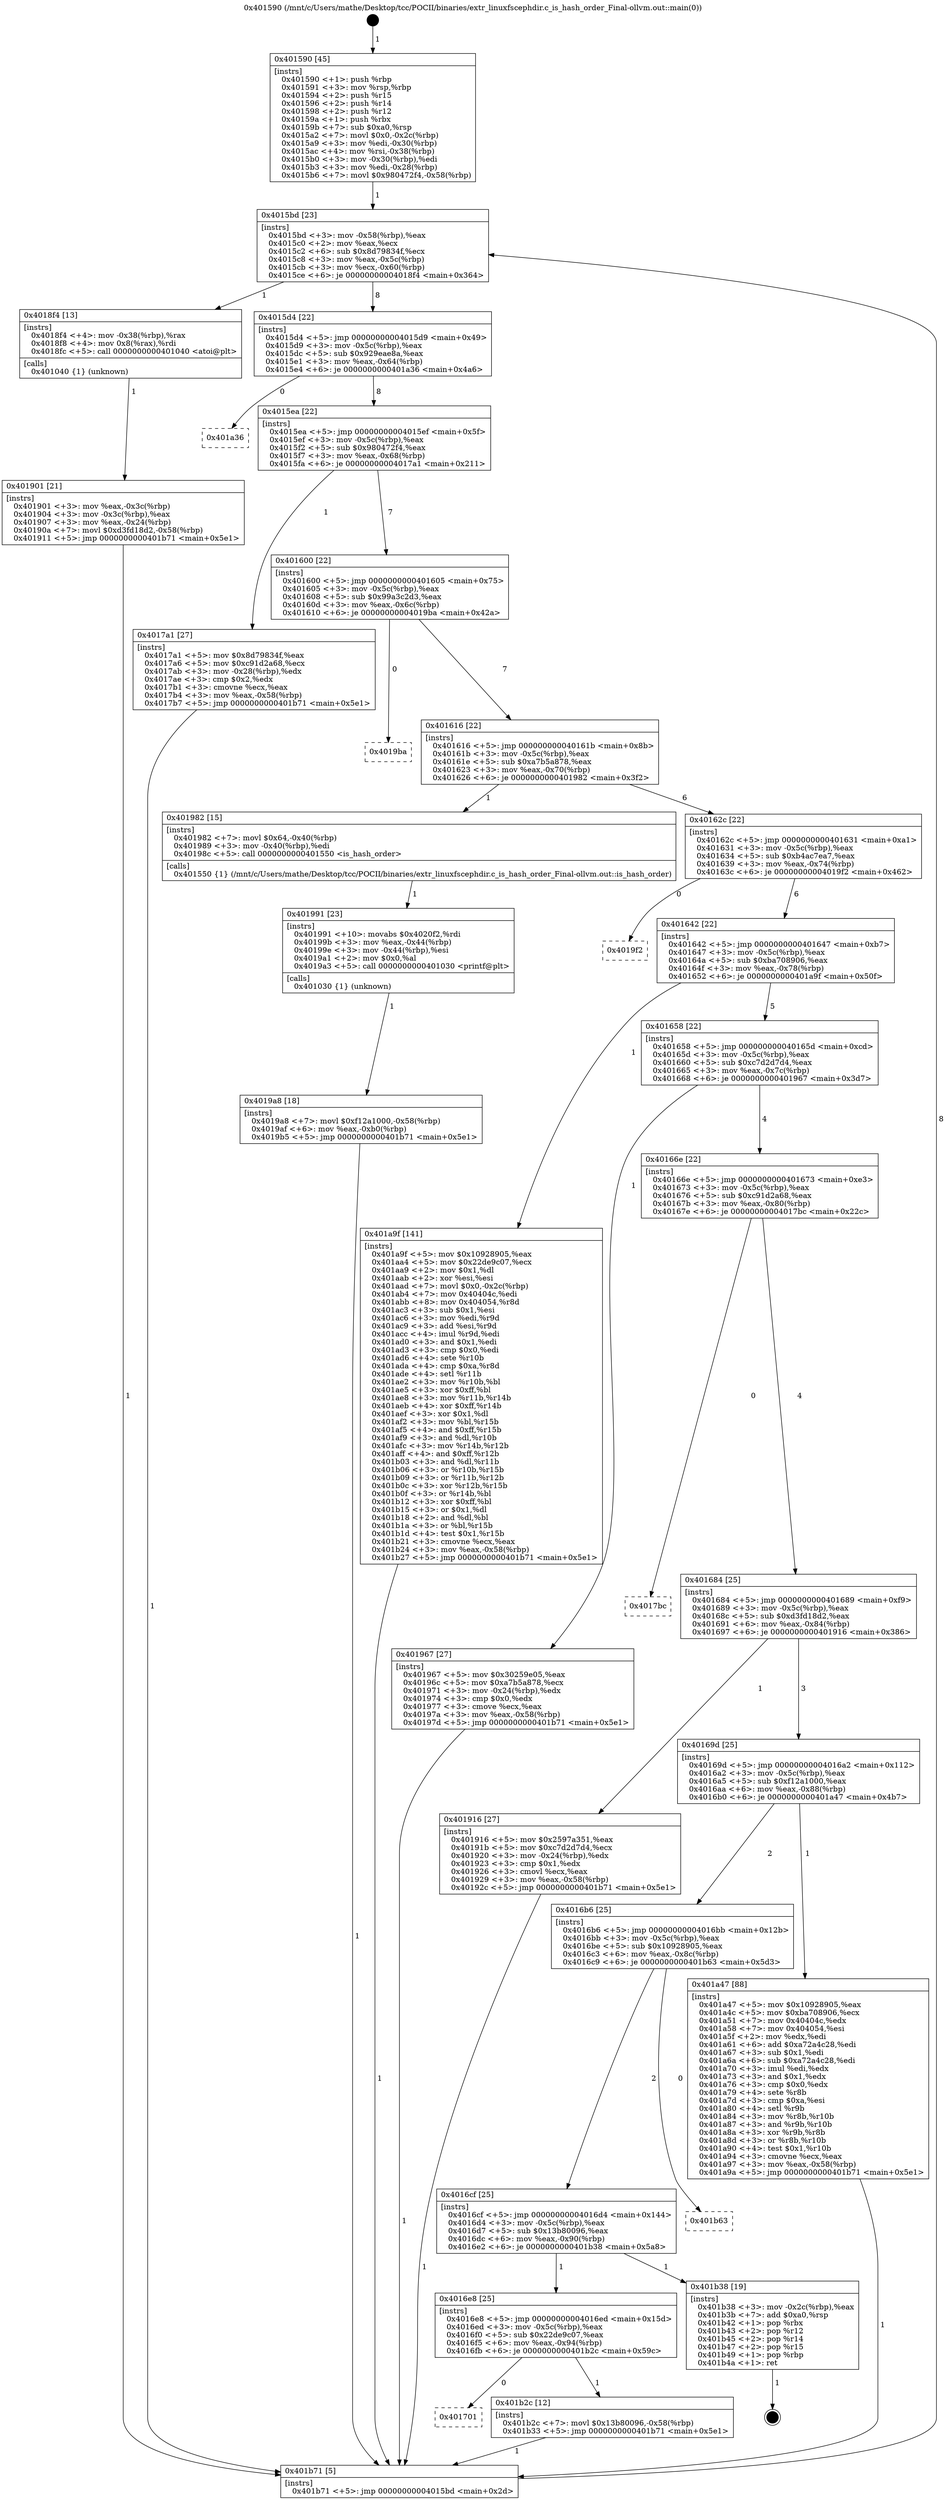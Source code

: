 digraph "0x401590" {
  label = "0x401590 (/mnt/c/Users/mathe/Desktop/tcc/POCII/binaries/extr_linuxfscephdir.c_is_hash_order_Final-ollvm.out::main(0))"
  labelloc = "t"
  node[shape=record]

  Entry [label="",width=0.3,height=0.3,shape=circle,fillcolor=black,style=filled]
  "0x4015bd" [label="{
     0x4015bd [23]\l
     | [instrs]\l
     &nbsp;&nbsp;0x4015bd \<+3\>: mov -0x58(%rbp),%eax\l
     &nbsp;&nbsp;0x4015c0 \<+2\>: mov %eax,%ecx\l
     &nbsp;&nbsp;0x4015c2 \<+6\>: sub $0x8d79834f,%ecx\l
     &nbsp;&nbsp;0x4015c8 \<+3\>: mov %eax,-0x5c(%rbp)\l
     &nbsp;&nbsp;0x4015cb \<+3\>: mov %ecx,-0x60(%rbp)\l
     &nbsp;&nbsp;0x4015ce \<+6\>: je 00000000004018f4 \<main+0x364\>\l
  }"]
  "0x4018f4" [label="{
     0x4018f4 [13]\l
     | [instrs]\l
     &nbsp;&nbsp;0x4018f4 \<+4\>: mov -0x38(%rbp),%rax\l
     &nbsp;&nbsp;0x4018f8 \<+4\>: mov 0x8(%rax),%rdi\l
     &nbsp;&nbsp;0x4018fc \<+5\>: call 0000000000401040 \<atoi@plt\>\l
     | [calls]\l
     &nbsp;&nbsp;0x401040 \{1\} (unknown)\l
  }"]
  "0x4015d4" [label="{
     0x4015d4 [22]\l
     | [instrs]\l
     &nbsp;&nbsp;0x4015d4 \<+5\>: jmp 00000000004015d9 \<main+0x49\>\l
     &nbsp;&nbsp;0x4015d9 \<+3\>: mov -0x5c(%rbp),%eax\l
     &nbsp;&nbsp;0x4015dc \<+5\>: sub $0x929eae8a,%eax\l
     &nbsp;&nbsp;0x4015e1 \<+3\>: mov %eax,-0x64(%rbp)\l
     &nbsp;&nbsp;0x4015e4 \<+6\>: je 0000000000401a36 \<main+0x4a6\>\l
  }"]
  Exit [label="",width=0.3,height=0.3,shape=circle,fillcolor=black,style=filled,peripheries=2]
  "0x401a36" [label="{
     0x401a36\l
  }", style=dashed]
  "0x4015ea" [label="{
     0x4015ea [22]\l
     | [instrs]\l
     &nbsp;&nbsp;0x4015ea \<+5\>: jmp 00000000004015ef \<main+0x5f\>\l
     &nbsp;&nbsp;0x4015ef \<+3\>: mov -0x5c(%rbp),%eax\l
     &nbsp;&nbsp;0x4015f2 \<+5\>: sub $0x980472f4,%eax\l
     &nbsp;&nbsp;0x4015f7 \<+3\>: mov %eax,-0x68(%rbp)\l
     &nbsp;&nbsp;0x4015fa \<+6\>: je 00000000004017a1 \<main+0x211\>\l
  }"]
  "0x401701" [label="{
     0x401701\l
  }", style=dashed]
  "0x4017a1" [label="{
     0x4017a1 [27]\l
     | [instrs]\l
     &nbsp;&nbsp;0x4017a1 \<+5\>: mov $0x8d79834f,%eax\l
     &nbsp;&nbsp;0x4017a6 \<+5\>: mov $0xc91d2a68,%ecx\l
     &nbsp;&nbsp;0x4017ab \<+3\>: mov -0x28(%rbp),%edx\l
     &nbsp;&nbsp;0x4017ae \<+3\>: cmp $0x2,%edx\l
     &nbsp;&nbsp;0x4017b1 \<+3\>: cmovne %ecx,%eax\l
     &nbsp;&nbsp;0x4017b4 \<+3\>: mov %eax,-0x58(%rbp)\l
     &nbsp;&nbsp;0x4017b7 \<+5\>: jmp 0000000000401b71 \<main+0x5e1\>\l
  }"]
  "0x401600" [label="{
     0x401600 [22]\l
     | [instrs]\l
     &nbsp;&nbsp;0x401600 \<+5\>: jmp 0000000000401605 \<main+0x75\>\l
     &nbsp;&nbsp;0x401605 \<+3\>: mov -0x5c(%rbp),%eax\l
     &nbsp;&nbsp;0x401608 \<+5\>: sub $0x99a3c2d3,%eax\l
     &nbsp;&nbsp;0x40160d \<+3\>: mov %eax,-0x6c(%rbp)\l
     &nbsp;&nbsp;0x401610 \<+6\>: je 00000000004019ba \<main+0x42a\>\l
  }"]
  "0x401b71" [label="{
     0x401b71 [5]\l
     | [instrs]\l
     &nbsp;&nbsp;0x401b71 \<+5\>: jmp 00000000004015bd \<main+0x2d\>\l
  }"]
  "0x401590" [label="{
     0x401590 [45]\l
     | [instrs]\l
     &nbsp;&nbsp;0x401590 \<+1\>: push %rbp\l
     &nbsp;&nbsp;0x401591 \<+3\>: mov %rsp,%rbp\l
     &nbsp;&nbsp;0x401594 \<+2\>: push %r15\l
     &nbsp;&nbsp;0x401596 \<+2\>: push %r14\l
     &nbsp;&nbsp;0x401598 \<+2\>: push %r12\l
     &nbsp;&nbsp;0x40159a \<+1\>: push %rbx\l
     &nbsp;&nbsp;0x40159b \<+7\>: sub $0xa0,%rsp\l
     &nbsp;&nbsp;0x4015a2 \<+7\>: movl $0x0,-0x2c(%rbp)\l
     &nbsp;&nbsp;0x4015a9 \<+3\>: mov %edi,-0x30(%rbp)\l
     &nbsp;&nbsp;0x4015ac \<+4\>: mov %rsi,-0x38(%rbp)\l
     &nbsp;&nbsp;0x4015b0 \<+3\>: mov -0x30(%rbp),%edi\l
     &nbsp;&nbsp;0x4015b3 \<+3\>: mov %edi,-0x28(%rbp)\l
     &nbsp;&nbsp;0x4015b6 \<+7\>: movl $0x980472f4,-0x58(%rbp)\l
  }"]
  "0x401901" [label="{
     0x401901 [21]\l
     | [instrs]\l
     &nbsp;&nbsp;0x401901 \<+3\>: mov %eax,-0x3c(%rbp)\l
     &nbsp;&nbsp;0x401904 \<+3\>: mov -0x3c(%rbp),%eax\l
     &nbsp;&nbsp;0x401907 \<+3\>: mov %eax,-0x24(%rbp)\l
     &nbsp;&nbsp;0x40190a \<+7\>: movl $0xd3fd18d2,-0x58(%rbp)\l
     &nbsp;&nbsp;0x401911 \<+5\>: jmp 0000000000401b71 \<main+0x5e1\>\l
  }"]
  "0x401b2c" [label="{
     0x401b2c [12]\l
     | [instrs]\l
     &nbsp;&nbsp;0x401b2c \<+7\>: movl $0x13b80096,-0x58(%rbp)\l
     &nbsp;&nbsp;0x401b33 \<+5\>: jmp 0000000000401b71 \<main+0x5e1\>\l
  }"]
  "0x4019ba" [label="{
     0x4019ba\l
  }", style=dashed]
  "0x401616" [label="{
     0x401616 [22]\l
     | [instrs]\l
     &nbsp;&nbsp;0x401616 \<+5\>: jmp 000000000040161b \<main+0x8b\>\l
     &nbsp;&nbsp;0x40161b \<+3\>: mov -0x5c(%rbp),%eax\l
     &nbsp;&nbsp;0x40161e \<+5\>: sub $0xa7b5a878,%eax\l
     &nbsp;&nbsp;0x401623 \<+3\>: mov %eax,-0x70(%rbp)\l
     &nbsp;&nbsp;0x401626 \<+6\>: je 0000000000401982 \<main+0x3f2\>\l
  }"]
  "0x4016e8" [label="{
     0x4016e8 [25]\l
     | [instrs]\l
     &nbsp;&nbsp;0x4016e8 \<+5\>: jmp 00000000004016ed \<main+0x15d\>\l
     &nbsp;&nbsp;0x4016ed \<+3\>: mov -0x5c(%rbp),%eax\l
     &nbsp;&nbsp;0x4016f0 \<+5\>: sub $0x22de9c07,%eax\l
     &nbsp;&nbsp;0x4016f5 \<+6\>: mov %eax,-0x94(%rbp)\l
     &nbsp;&nbsp;0x4016fb \<+6\>: je 0000000000401b2c \<main+0x59c\>\l
  }"]
  "0x401982" [label="{
     0x401982 [15]\l
     | [instrs]\l
     &nbsp;&nbsp;0x401982 \<+7\>: movl $0x64,-0x40(%rbp)\l
     &nbsp;&nbsp;0x401989 \<+3\>: mov -0x40(%rbp),%edi\l
     &nbsp;&nbsp;0x40198c \<+5\>: call 0000000000401550 \<is_hash_order\>\l
     | [calls]\l
     &nbsp;&nbsp;0x401550 \{1\} (/mnt/c/Users/mathe/Desktop/tcc/POCII/binaries/extr_linuxfscephdir.c_is_hash_order_Final-ollvm.out::is_hash_order)\l
  }"]
  "0x40162c" [label="{
     0x40162c [22]\l
     | [instrs]\l
     &nbsp;&nbsp;0x40162c \<+5\>: jmp 0000000000401631 \<main+0xa1\>\l
     &nbsp;&nbsp;0x401631 \<+3\>: mov -0x5c(%rbp),%eax\l
     &nbsp;&nbsp;0x401634 \<+5\>: sub $0xb4ac7ea7,%eax\l
     &nbsp;&nbsp;0x401639 \<+3\>: mov %eax,-0x74(%rbp)\l
     &nbsp;&nbsp;0x40163c \<+6\>: je 00000000004019f2 \<main+0x462\>\l
  }"]
  "0x401b38" [label="{
     0x401b38 [19]\l
     | [instrs]\l
     &nbsp;&nbsp;0x401b38 \<+3\>: mov -0x2c(%rbp),%eax\l
     &nbsp;&nbsp;0x401b3b \<+7\>: add $0xa0,%rsp\l
     &nbsp;&nbsp;0x401b42 \<+1\>: pop %rbx\l
     &nbsp;&nbsp;0x401b43 \<+2\>: pop %r12\l
     &nbsp;&nbsp;0x401b45 \<+2\>: pop %r14\l
     &nbsp;&nbsp;0x401b47 \<+2\>: pop %r15\l
     &nbsp;&nbsp;0x401b49 \<+1\>: pop %rbp\l
     &nbsp;&nbsp;0x401b4a \<+1\>: ret\l
  }"]
  "0x4019f2" [label="{
     0x4019f2\l
  }", style=dashed]
  "0x401642" [label="{
     0x401642 [22]\l
     | [instrs]\l
     &nbsp;&nbsp;0x401642 \<+5\>: jmp 0000000000401647 \<main+0xb7\>\l
     &nbsp;&nbsp;0x401647 \<+3\>: mov -0x5c(%rbp),%eax\l
     &nbsp;&nbsp;0x40164a \<+5\>: sub $0xba708906,%eax\l
     &nbsp;&nbsp;0x40164f \<+3\>: mov %eax,-0x78(%rbp)\l
     &nbsp;&nbsp;0x401652 \<+6\>: je 0000000000401a9f \<main+0x50f\>\l
  }"]
  "0x4016cf" [label="{
     0x4016cf [25]\l
     | [instrs]\l
     &nbsp;&nbsp;0x4016cf \<+5\>: jmp 00000000004016d4 \<main+0x144\>\l
     &nbsp;&nbsp;0x4016d4 \<+3\>: mov -0x5c(%rbp),%eax\l
     &nbsp;&nbsp;0x4016d7 \<+5\>: sub $0x13b80096,%eax\l
     &nbsp;&nbsp;0x4016dc \<+6\>: mov %eax,-0x90(%rbp)\l
     &nbsp;&nbsp;0x4016e2 \<+6\>: je 0000000000401b38 \<main+0x5a8\>\l
  }"]
  "0x401a9f" [label="{
     0x401a9f [141]\l
     | [instrs]\l
     &nbsp;&nbsp;0x401a9f \<+5\>: mov $0x10928905,%eax\l
     &nbsp;&nbsp;0x401aa4 \<+5\>: mov $0x22de9c07,%ecx\l
     &nbsp;&nbsp;0x401aa9 \<+2\>: mov $0x1,%dl\l
     &nbsp;&nbsp;0x401aab \<+2\>: xor %esi,%esi\l
     &nbsp;&nbsp;0x401aad \<+7\>: movl $0x0,-0x2c(%rbp)\l
     &nbsp;&nbsp;0x401ab4 \<+7\>: mov 0x40404c,%edi\l
     &nbsp;&nbsp;0x401abb \<+8\>: mov 0x404054,%r8d\l
     &nbsp;&nbsp;0x401ac3 \<+3\>: sub $0x1,%esi\l
     &nbsp;&nbsp;0x401ac6 \<+3\>: mov %edi,%r9d\l
     &nbsp;&nbsp;0x401ac9 \<+3\>: add %esi,%r9d\l
     &nbsp;&nbsp;0x401acc \<+4\>: imul %r9d,%edi\l
     &nbsp;&nbsp;0x401ad0 \<+3\>: and $0x1,%edi\l
     &nbsp;&nbsp;0x401ad3 \<+3\>: cmp $0x0,%edi\l
     &nbsp;&nbsp;0x401ad6 \<+4\>: sete %r10b\l
     &nbsp;&nbsp;0x401ada \<+4\>: cmp $0xa,%r8d\l
     &nbsp;&nbsp;0x401ade \<+4\>: setl %r11b\l
     &nbsp;&nbsp;0x401ae2 \<+3\>: mov %r10b,%bl\l
     &nbsp;&nbsp;0x401ae5 \<+3\>: xor $0xff,%bl\l
     &nbsp;&nbsp;0x401ae8 \<+3\>: mov %r11b,%r14b\l
     &nbsp;&nbsp;0x401aeb \<+4\>: xor $0xff,%r14b\l
     &nbsp;&nbsp;0x401aef \<+3\>: xor $0x1,%dl\l
     &nbsp;&nbsp;0x401af2 \<+3\>: mov %bl,%r15b\l
     &nbsp;&nbsp;0x401af5 \<+4\>: and $0xff,%r15b\l
     &nbsp;&nbsp;0x401af9 \<+3\>: and %dl,%r10b\l
     &nbsp;&nbsp;0x401afc \<+3\>: mov %r14b,%r12b\l
     &nbsp;&nbsp;0x401aff \<+4\>: and $0xff,%r12b\l
     &nbsp;&nbsp;0x401b03 \<+3\>: and %dl,%r11b\l
     &nbsp;&nbsp;0x401b06 \<+3\>: or %r10b,%r15b\l
     &nbsp;&nbsp;0x401b09 \<+3\>: or %r11b,%r12b\l
     &nbsp;&nbsp;0x401b0c \<+3\>: xor %r12b,%r15b\l
     &nbsp;&nbsp;0x401b0f \<+3\>: or %r14b,%bl\l
     &nbsp;&nbsp;0x401b12 \<+3\>: xor $0xff,%bl\l
     &nbsp;&nbsp;0x401b15 \<+3\>: or $0x1,%dl\l
     &nbsp;&nbsp;0x401b18 \<+2\>: and %dl,%bl\l
     &nbsp;&nbsp;0x401b1a \<+3\>: or %bl,%r15b\l
     &nbsp;&nbsp;0x401b1d \<+4\>: test $0x1,%r15b\l
     &nbsp;&nbsp;0x401b21 \<+3\>: cmovne %ecx,%eax\l
     &nbsp;&nbsp;0x401b24 \<+3\>: mov %eax,-0x58(%rbp)\l
     &nbsp;&nbsp;0x401b27 \<+5\>: jmp 0000000000401b71 \<main+0x5e1\>\l
  }"]
  "0x401658" [label="{
     0x401658 [22]\l
     | [instrs]\l
     &nbsp;&nbsp;0x401658 \<+5\>: jmp 000000000040165d \<main+0xcd\>\l
     &nbsp;&nbsp;0x40165d \<+3\>: mov -0x5c(%rbp),%eax\l
     &nbsp;&nbsp;0x401660 \<+5\>: sub $0xc7d2d7d4,%eax\l
     &nbsp;&nbsp;0x401665 \<+3\>: mov %eax,-0x7c(%rbp)\l
     &nbsp;&nbsp;0x401668 \<+6\>: je 0000000000401967 \<main+0x3d7\>\l
  }"]
  "0x401b63" [label="{
     0x401b63\l
  }", style=dashed]
  "0x401967" [label="{
     0x401967 [27]\l
     | [instrs]\l
     &nbsp;&nbsp;0x401967 \<+5\>: mov $0x30259e05,%eax\l
     &nbsp;&nbsp;0x40196c \<+5\>: mov $0xa7b5a878,%ecx\l
     &nbsp;&nbsp;0x401971 \<+3\>: mov -0x24(%rbp),%edx\l
     &nbsp;&nbsp;0x401974 \<+3\>: cmp $0x0,%edx\l
     &nbsp;&nbsp;0x401977 \<+3\>: cmove %ecx,%eax\l
     &nbsp;&nbsp;0x40197a \<+3\>: mov %eax,-0x58(%rbp)\l
     &nbsp;&nbsp;0x40197d \<+5\>: jmp 0000000000401b71 \<main+0x5e1\>\l
  }"]
  "0x40166e" [label="{
     0x40166e [22]\l
     | [instrs]\l
     &nbsp;&nbsp;0x40166e \<+5\>: jmp 0000000000401673 \<main+0xe3\>\l
     &nbsp;&nbsp;0x401673 \<+3\>: mov -0x5c(%rbp),%eax\l
     &nbsp;&nbsp;0x401676 \<+5\>: sub $0xc91d2a68,%eax\l
     &nbsp;&nbsp;0x40167b \<+3\>: mov %eax,-0x80(%rbp)\l
     &nbsp;&nbsp;0x40167e \<+6\>: je 00000000004017bc \<main+0x22c\>\l
  }"]
  "0x4016b6" [label="{
     0x4016b6 [25]\l
     | [instrs]\l
     &nbsp;&nbsp;0x4016b6 \<+5\>: jmp 00000000004016bb \<main+0x12b\>\l
     &nbsp;&nbsp;0x4016bb \<+3\>: mov -0x5c(%rbp),%eax\l
     &nbsp;&nbsp;0x4016be \<+5\>: sub $0x10928905,%eax\l
     &nbsp;&nbsp;0x4016c3 \<+6\>: mov %eax,-0x8c(%rbp)\l
     &nbsp;&nbsp;0x4016c9 \<+6\>: je 0000000000401b63 \<main+0x5d3\>\l
  }"]
  "0x4017bc" [label="{
     0x4017bc\l
  }", style=dashed]
  "0x401684" [label="{
     0x401684 [25]\l
     | [instrs]\l
     &nbsp;&nbsp;0x401684 \<+5\>: jmp 0000000000401689 \<main+0xf9\>\l
     &nbsp;&nbsp;0x401689 \<+3\>: mov -0x5c(%rbp),%eax\l
     &nbsp;&nbsp;0x40168c \<+5\>: sub $0xd3fd18d2,%eax\l
     &nbsp;&nbsp;0x401691 \<+6\>: mov %eax,-0x84(%rbp)\l
     &nbsp;&nbsp;0x401697 \<+6\>: je 0000000000401916 \<main+0x386\>\l
  }"]
  "0x401a47" [label="{
     0x401a47 [88]\l
     | [instrs]\l
     &nbsp;&nbsp;0x401a47 \<+5\>: mov $0x10928905,%eax\l
     &nbsp;&nbsp;0x401a4c \<+5\>: mov $0xba708906,%ecx\l
     &nbsp;&nbsp;0x401a51 \<+7\>: mov 0x40404c,%edx\l
     &nbsp;&nbsp;0x401a58 \<+7\>: mov 0x404054,%esi\l
     &nbsp;&nbsp;0x401a5f \<+2\>: mov %edx,%edi\l
     &nbsp;&nbsp;0x401a61 \<+6\>: add $0xa72a4c28,%edi\l
     &nbsp;&nbsp;0x401a67 \<+3\>: sub $0x1,%edi\l
     &nbsp;&nbsp;0x401a6a \<+6\>: sub $0xa72a4c28,%edi\l
     &nbsp;&nbsp;0x401a70 \<+3\>: imul %edi,%edx\l
     &nbsp;&nbsp;0x401a73 \<+3\>: and $0x1,%edx\l
     &nbsp;&nbsp;0x401a76 \<+3\>: cmp $0x0,%edx\l
     &nbsp;&nbsp;0x401a79 \<+4\>: sete %r8b\l
     &nbsp;&nbsp;0x401a7d \<+3\>: cmp $0xa,%esi\l
     &nbsp;&nbsp;0x401a80 \<+4\>: setl %r9b\l
     &nbsp;&nbsp;0x401a84 \<+3\>: mov %r8b,%r10b\l
     &nbsp;&nbsp;0x401a87 \<+3\>: and %r9b,%r10b\l
     &nbsp;&nbsp;0x401a8a \<+3\>: xor %r9b,%r8b\l
     &nbsp;&nbsp;0x401a8d \<+3\>: or %r8b,%r10b\l
     &nbsp;&nbsp;0x401a90 \<+4\>: test $0x1,%r10b\l
     &nbsp;&nbsp;0x401a94 \<+3\>: cmovne %ecx,%eax\l
     &nbsp;&nbsp;0x401a97 \<+3\>: mov %eax,-0x58(%rbp)\l
     &nbsp;&nbsp;0x401a9a \<+5\>: jmp 0000000000401b71 \<main+0x5e1\>\l
  }"]
  "0x401916" [label="{
     0x401916 [27]\l
     | [instrs]\l
     &nbsp;&nbsp;0x401916 \<+5\>: mov $0x2597a351,%eax\l
     &nbsp;&nbsp;0x40191b \<+5\>: mov $0xc7d2d7d4,%ecx\l
     &nbsp;&nbsp;0x401920 \<+3\>: mov -0x24(%rbp),%edx\l
     &nbsp;&nbsp;0x401923 \<+3\>: cmp $0x1,%edx\l
     &nbsp;&nbsp;0x401926 \<+3\>: cmovl %ecx,%eax\l
     &nbsp;&nbsp;0x401929 \<+3\>: mov %eax,-0x58(%rbp)\l
     &nbsp;&nbsp;0x40192c \<+5\>: jmp 0000000000401b71 \<main+0x5e1\>\l
  }"]
  "0x40169d" [label="{
     0x40169d [25]\l
     | [instrs]\l
     &nbsp;&nbsp;0x40169d \<+5\>: jmp 00000000004016a2 \<main+0x112\>\l
     &nbsp;&nbsp;0x4016a2 \<+3\>: mov -0x5c(%rbp),%eax\l
     &nbsp;&nbsp;0x4016a5 \<+5\>: sub $0xf12a1000,%eax\l
     &nbsp;&nbsp;0x4016aa \<+6\>: mov %eax,-0x88(%rbp)\l
     &nbsp;&nbsp;0x4016b0 \<+6\>: je 0000000000401a47 \<main+0x4b7\>\l
  }"]
  "0x401991" [label="{
     0x401991 [23]\l
     | [instrs]\l
     &nbsp;&nbsp;0x401991 \<+10\>: movabs $0x4020f2,%rdi\l
     &nbsp;&nbsp;0x40199b \<+3\>: mov %eax,-0x44(%rbp)\l
     &nbsp;&nbsp;0x40199e \<+3\>: mov -0x44(%rbp),%esi\l
     &nbsp;&nbsp;0x4019a1 \<+2\>: mov $0x0,%al\l
     &nbsp;&nbsp;0x4019a3 \<+5\>: call 0000000000401030 \<printf@plt\>\l
     | [calls]\l
     &nbsp;&nbsp;0x401030 \{1\} (unknown)\l
  }"]
  "0x4019a8" [label="{
     0x4019a8 [18]\l
     | [instrs]\l
     &nbsp;&nbsp;0x4019a8 \<+7\>: movl $0xf12a1000,-0x58(%rbp)\l
     &nbsp;&nbsp;0x4019af \<+6\>: mov %eax,-0xb0(%rbp)\l
     &nbsp;&nbsp;0x4019b5 \<+5\>: jmp 0000000000401b71 \<main+0x5e1\>\l
  }"]
  Entry -> "0x401590" [label=" 1"]
  "0x4015bd" -> "0x4018f4" [label=" 1"]
  "0x4015bd" -> "0x4015d4" [label=" 8"]
  "0x401b38" -> Exit [label=" 1"]
  "0x4015d4" -> "0x401a36" [label=" 0"]
  "0x4015d4" -> "0x4015ea" [label=" 8"]
  "0x401b2c" -> "0x401b71" [label=" 1"]
  "0x4015ea" -> "0x4017a1" [label=" 1"]
  "0x4015ea" -> "0x401600" [label=" 7"]
  "0x4017a1" -> "0x401b71" [label=" 1"]
  "0x401590" -> "0x4015bd" [label=" 1"]
  "0x401b71" -> "0x4015bd" [label=" 8"]
  "0x4018f4" -> "0x401901" [label=" 1"]
  "0x401901" -> "0x401b71" [label=" 1"]
  "0x4016e8" -> "0x401701" [label=" 0"]
  "0x401600" -> "0x4019ba" [label=" 0"]
  "0x401600" -> "0x401616" [label=" 7"]
  "0x4016e8" -> "0x401b2c" [label=" 1"]
  "0x401616" -> "0x401982" [label=" 1"]
  "0x401616" -> "0x40162c" [label=" 6"]
  "0x4016cf" -> "0x4016e8" [label=" 1"]
  "0x40162c" -> "0x4019f2" [label=" 0"]
  "0x40162c" -> "0x401642" [label=" 6"]
  "0x4016cf" -> "0x401b38" [label=" 1"]
  "0x401642" -> "0x401a9f" [label=" 1"]
  "0x401642" -> "0x401658" [label=" 5"]
  "0x4016b6" -> "0x4016cf" [label=" 2"]
  "0x401658" -> "0x401967" [label=" 1"]
  "0x401658" -> "0x40166e" [label=" 4"]
  "0x4016b6" -> "0x401b63" [label=" 0"]
  "0x40166e" -> "0x4017bc" [label=" 0"]
  "0x40166e" -> "0x401684" [label=" 4"]
  "0x401a9f" -> "0x401b71" [label=" 1"]
  "0x401684" -> "0x401916" [label=" 1"]
  "0x401684" -> "0x40169d" [label=" 3"]
  "0x401916" -> "0x401b71" [label=" 1"]
  "0x401967" -> "0x401b71" [label=" 1"]
  "0x401982" -> "0x401991" [label=" 1"]
  "0x401991" -> "0x4019a8" [label=" 1"]
  "0x4019a8" -> "0x401b71" [label=" 1"]
  "0x401a47" -> "0x401b71" [label=" 1"]
  "0x40169d" -> "0x401a47" [label=" 1"]
  "0x40169d" -> "0x4016b6" [label=" 2"]
}
